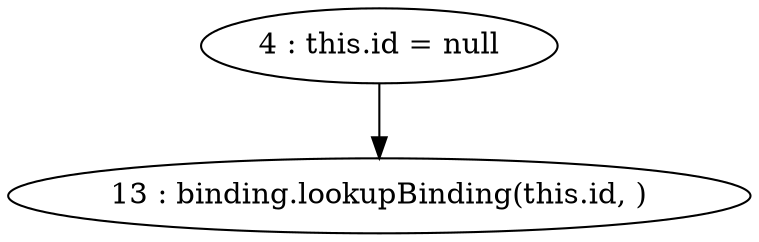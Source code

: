 digraph G {
"4 : this.id = null"
"4 : this.id = null" -> "13 : binding.lookupBinding(this.id, )"
"13 : binding.lookupBinding(this.id, )"
}
